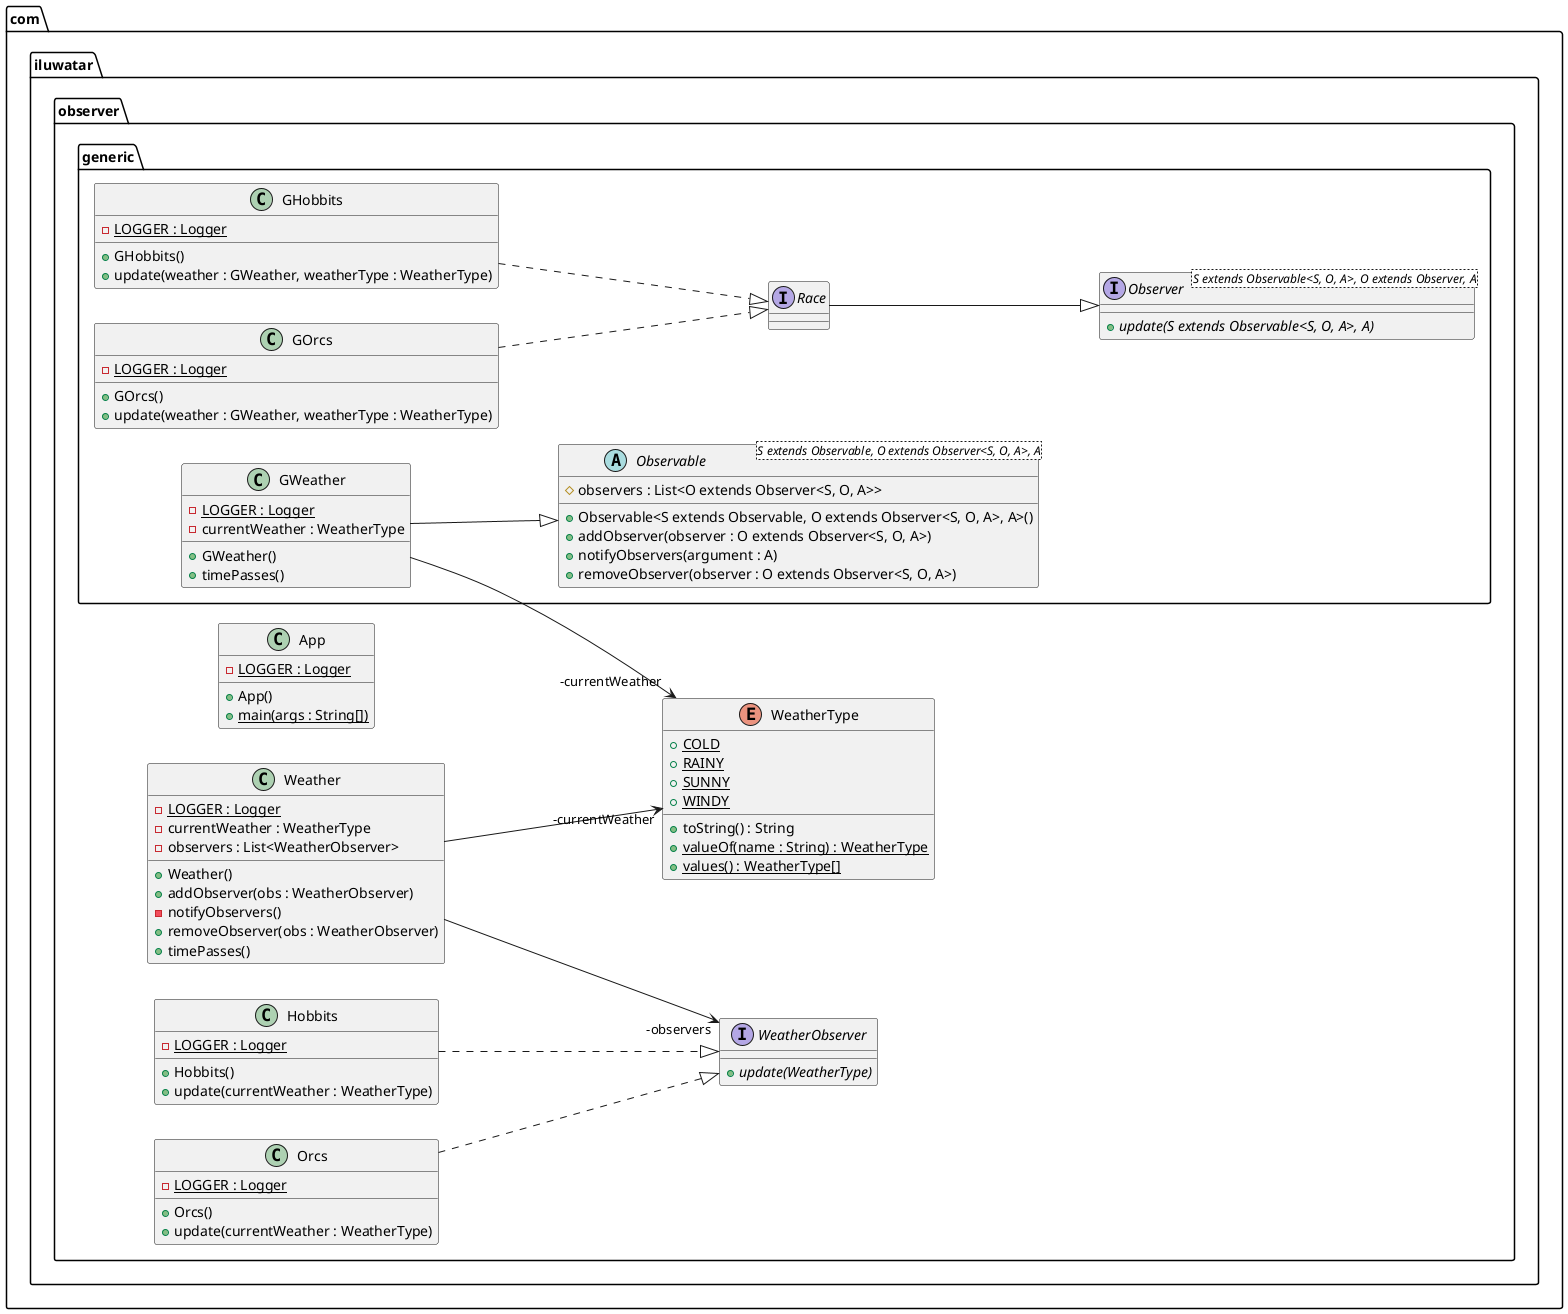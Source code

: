 @startuml
left to right direction
package com.iluwatar.observer {
  class App {
    - LOGGER : Logger {static}
    + App()
    + main(args : String[]) {static}
  }
  class Hobbits {
    - LOGGER : Logger {static}
    + Hobbits()
    + update(currentWeather : WeatherType)
  }
  class Orcs {
    - LOGGER : Logger {static}
    + Orcs()
    + update(currentWeather : WeatherType)
  }
  class Weather {
    - LOGGER : Logger {static}
    - currentWeather : WeatherType
    - observers : List<WeatherObserver>
    + Weather()
    + addObserver(obs : WeatherObserver)
    - notifyObservers()
    + removeObserver(obs : WeatherObserver)
    + timePasses()
  }
  interface WeatherObserver {
    + update(WeatherType) {abstract}
  }
  enum WeatherType {
    + COLD {static}
    + RAINY {static}
    + SUNNY {static}
    + WINDY {static}
    + toString() : String
    + valueOf(name : String) : WeatherType {static}
    + values() : WeatherType[] {static}
  }
}
package com.iluwatar.observer.generic {
  class GHobbits {
    - LOGGER : Logger {static}
    + GHobbits()
    + update(weather : GWeather, weatherType : WeatherType)
  }
  class GOrcs {
    - LOGGER : Logger {static}
    + GOrcs()
    + update(weather : GWeather, weatherType : WeatherType)
  }
  class GWeather {
    - LOGGER : Logger {static}
    - currentWeather : WeatherType
    + GWeather()
    + timePasses()
  }
  abstract class Observable<S extends Observable, O extends Observer<S, O, A>, A> {
    # observers : List<O extends Observer<S, O, A>>
    + Observable<S extends Observable, O extends Observer<S, O, A>, A>()
    + addObserver(observer : O extends Observer<S, O, A>)
    + notifyObservers(argument : A)
    + removeObserver(observer : O extends Observer<S, O, A>)
  }
  interface Observer<S extends Observable<S, O, A>, O extends Observer, A> {
    + update(S extends Observable<S, O, A>, A) {abstract}
  }
  interface Race {
  }
}
Weather -->  "-currentWeather" WeatherType
GWeather -->  "-currentWeather" WeatherType
Weather -->  "-observers" WeatherObserver
Hobbits ..|> WeatherObserver
Orcs ..|> WeatherObserver
GHobbits ..|> Race
GOrcs ..|> Race
GWeather --|> Observable
Race --|> Observer
@enduml
